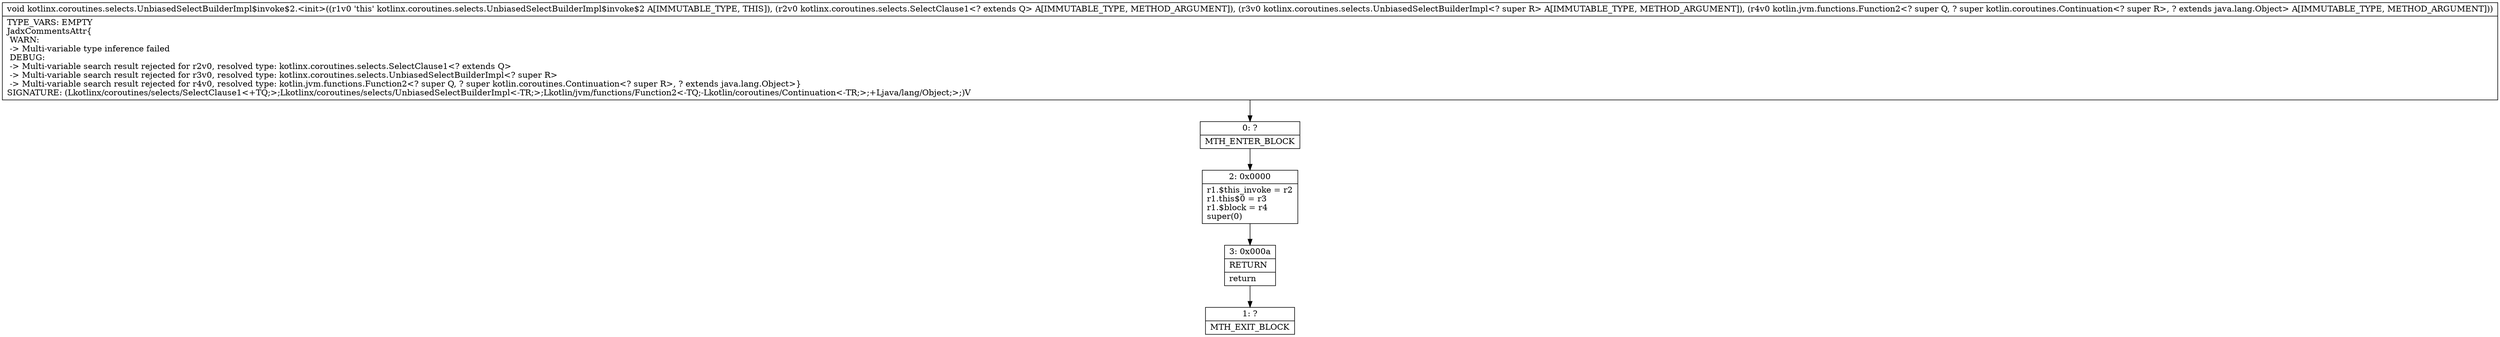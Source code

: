 digraph "CFG forkotlinx.coroutines.selects.UnbiasedSelectBuilderImpl$invoke$2.\<init\>(Lkotlinx\/coroutines\/selects\/SelectClause1;Lkotlinx\/coroutines\/selects\/UnbiasedSelectBuilderImpl;Lkotlin\/jvm\/functions\/Function2;)V" {
Node_0 [shape=record,label="{0\:\ ?|MTH_ENTER_BLOCK\l}"];
Node_2 [shape=record,label="{2\:\ 0x0000|r1.$this_invoke = r2\lr1.this$0 = r3\lr1.$block = r4\lsuper(0)\l}"];
Node_3 [shape=record,label="{3\:\ 0x000a|RETURN\l|return\l}"];
Node_1 [shape=record,label="{1\:\ ?|MTH_EXIT_BLOCK\l}"];
MethodNode[shape=record,label="{void kotlinx.coroutines.selects.UnbiasedSelectBuilderImpl$invoke$2.\<init\>((r1v0 'this' kotlinx.coroutines.selects.UnbiasedSelectBuilderImpl$invoke$2 A[IMMUTABLE_TYPE, THIS]), (r2v0 kotlinx.coroutines.selects.SelectClause1\<? extends Q\> A[IMMUTABLE_TYPE, METHOD_ARGUMENT]), (r3v0 kotlinx.coroutines.selects.UnbiasedSelectBuilderImpl\<? super R\> A[IMMUTABLE_TYPE, METHOD_ARGUMENT]), (r4v0 kotlin.jvm.functions.Function2\<? super Q, ? super kotlin.coroutines.Continuation\<? super R\>, ? extends java.lang.Object\> A[IMMUTABLE_TYPE, METHOD_ARGUMENT]))  | TYPE_VARS: EMPTY\lJadxCommentsAttr\{\l WARN: \l \-\> Multi\-variable type inference failed\l DEBUG: \l \-\> Multi\-variable search result rejected for r2v0, resolved type: kotlinx.coroutines.selects.SelectClause1\<? extends Q\>\l \-\> Multi\-variable search result rejected for r3v0, resolved type: kotlinx.coroutines.selects.UnbiasedSelectBuilderImpl\<? super R\>\l \-\> Multi\-variable search result rejected for r4v0, resolved type: kotlin.jvm.functions.Function2\<? super Q, ? super kotlin.coroutines.Continuation\<? super R\>, ? extends java.lang.Object\>\}\lSIGNATURE: (Lkotlinx\/coroutines\/selects\/SelectClause1\<+TQ;\>;Lkotlinx\/coroutines\/selects\/UnbiasedSelectBuilderImpl\<\-TR;\>;Lkotlin\/jvm\/functions\/Function2\<\-TQ;\-Lkotlin\/coroutines\/Continuation\<\-TR;\>;+Ljava\/lang\/Object;\>;)V\l}"];
MethodNode -> Node_0;Node_0 -> Node_2;
Node_2 -> Node_3;
Node_3 -> Node_1;
}

